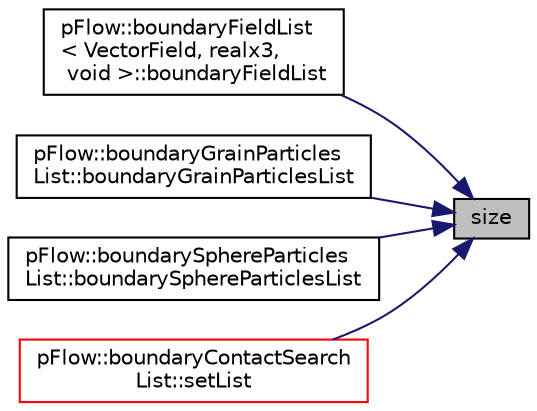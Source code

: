 digraph "size"
{
 // LATEX_PDF_SIZE
  edge [fontname="Helvetica",fontsize="10",labelfontname="Helvetica",labelfontsize="10"];
  node [fontname="Helvetica",fontsize="10",shape=record];
  rankdir="RL";
  Node1 [label="size",height=0.2,width=0.4,color="black", fillcolor="grey75", style="filled", fontcolor="black",tooltip=" "];
  Node1 -> Node2 [dir="back",color="midnightblue",fontsize="10",style="solid",fontname="Helvetica"];
  Node2 [label="pFlow::boundaryFieldList\l\< VectorField, realx3,\l void \>::boundaryFieldList",height=0.2,width=0.4,color="black", fillcolor="white", style="filled",URL="$classpFlow_1_1boundaryFieldList.html#a97d49de2d4929f7f3fae72815c4b00d0",tooltip=" "];
  Node1 -> Node3 [dir="back",color="midnightblue",fontsize="10",style="solid",fontname="Helvetica"];
  Node3 [label="pFlow::boundaryGrainParticles\lList::boundaryGrainParticlesList",height=0.2,width=0.4,color="black", fillcolor="white", style="filled",URL="$classpFlow_1_1boundaryGrainParticlesList.html#a4c66a0e23ad30ff1af9bff11accc1133",tooltip=" "];
  Node1 -> Node4 [dir="back",color="midnightblue",fontsize="10",style="solid",fontname="Helvetica"];
  Node4 [label="pFlow::boundarySphereParticles\lList::boundarySphereParticlesList",height=0.2,width=0.4,color="black", fillcolor="white", style="filled",URL="$classpFlow_1_1boundarySphereParticlesList.html#a407b6d084dba1c020b939f25ec6f28dd",tooltip=" "];
  Node1 -> Node5 [dir="back",color="midnightblue",fontsize="10",style="solid",fontname="Helvetica"];
  Node5 [label="pFlow::boundaryContactSearch\lList::setList",height=0.2,width=0.4,color="red", fillcolor="white", style="filled",URL="$classpFlow_1_1boundaryContactSearchList.html#a17729337fd7ddbd35afbe4183a098253",tooltip=" "];
}
